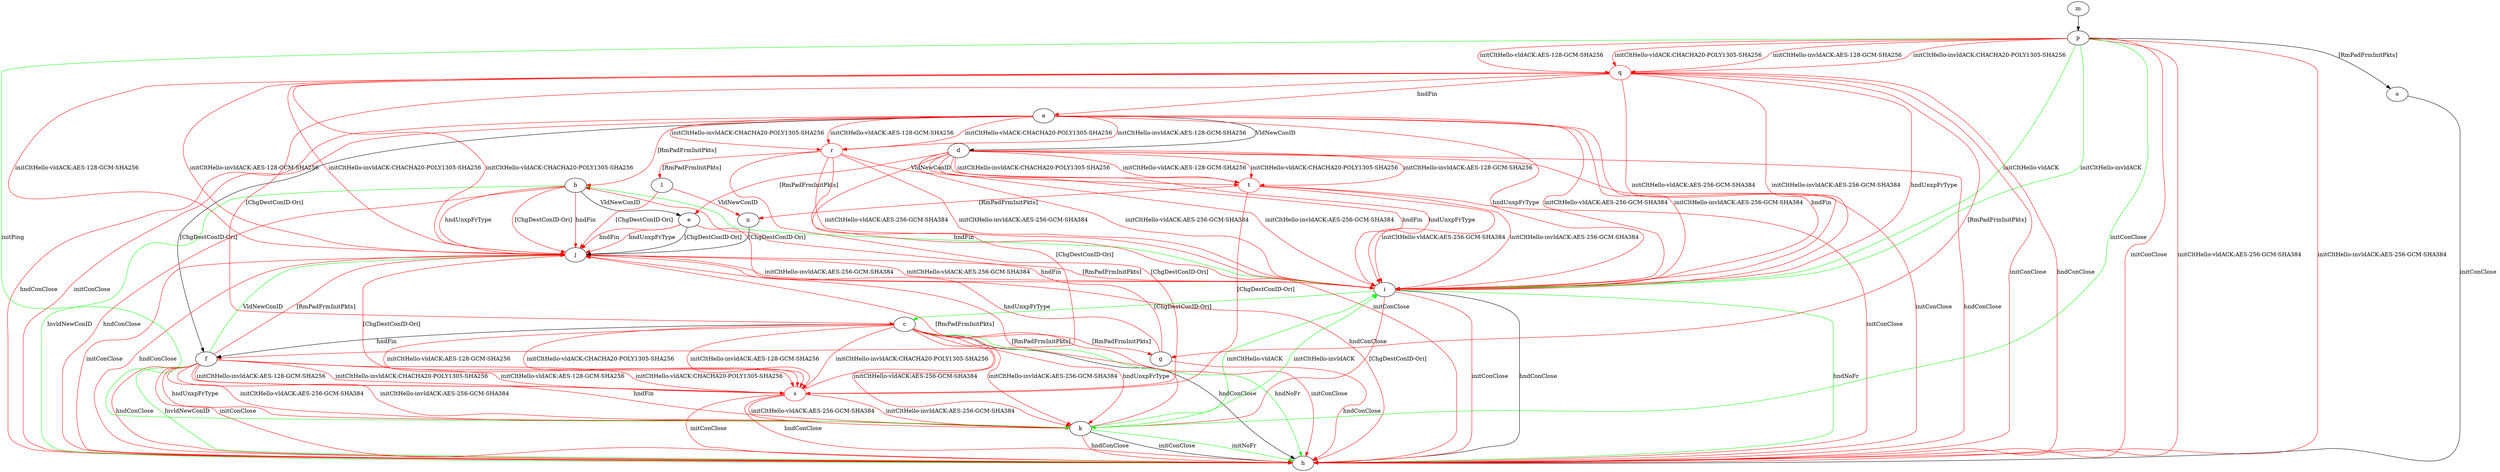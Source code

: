 digraph "" {
	a -> b	[key=0,
		color=red,
		label="[RmPadFrmInitPkts] "];
	a -> d	[key=0,
		label="VldNewConID "];
	a -> f	[key=0,
		label="[ChgDestConID-Ori] "];
	a -> h	[key=0,
		color=red,
		label="initConClose "];
	a -> h	[key=1,
		color=red,
		label="hndConClose "];
	a -> i	[key=0,
		color=red,
		label="initCltHello-vldACK:AES-256-GCM-SHA384 "];
	a -> i	[key=1,
		color=red,
		label="initCltHello-invldACK:AES-256-GCM-SHA384 "];
	a -> i	[key=2,
		color=red,
		label="hndFin "];
	a -> i	[key=3,
		color=red,
		label="hndUnxpFrType "];
	r	[color=red];
	a -> r	[key=0,
		color=red,
		label="initCltHello-vldACK:AES-128-GCM-SHA256 "];
	a -> r	[key=1,
		color=red,
		label="initCltHello-vldACK:CHACHA20-POLY1305-SHA256 "];
	a -> r	[key=2,
		color=red,
		label="initCltHello-invldACK:AES-128-GCM-SHA256 "];
	a -> r	[key=3,
		color=red,
		label="initCltHello-invldACK:CHACHA20-POLY1305-SHA256 "];
	b -> e	[key=0,
		label="VldNewConID "];
	b -> h	[key=0,
		color=green,
		label="InvldNewConID "];
	b -> h	[key=1,
		color=red,
		label="hndConClose "];
	b -> j	[key=0,
		color=red,
		label="hndFin "];
	b -> j	[key=1,
		color=red,
		label="hndUnxpFrType "];
	b -> j	[key=2,
		color=red,
		label="[ChgDestConID-Ori] "];
	c -> f	[key=0,
		label="hndFin "];
	c -> g	[key=0,
		color=red,
		label="[RmPadFrmInitPkts] "];
	c -> h	[key=0,
		label="hndConClose "];
	c -> h	[key=1,
		color=green,
		label="hndNoFr "];
	c -> h	[key=2,
		color=red,
		label="initConClose "];
	c -> k	[key=0,
		color=red,
		label="initCltHello-vldACK:AES-256-GCM-SHA384 "];
	c -> k	[key=1,
		color=red,
		label="initCltHello-invldACK:AES-256-GCM-SHA384 "];
	c -> k	[key=2,
		color=red,
		label="hndUnxpFrType "];
	s	[color=red];
	c -> s	[key=0,
		color=red,
		label="initCltHello-vldACK:AES-128-GCM-SHA256 "];
	c -> s	[key=1,
		color=red,
		label="initCltHello-vldACK:CHACHA20-POLY1305-SHA256 "];
	c -> s	[key=2,
		color=red,
		label="initCltHello-invldACK:AES-128-GCM-SHA256 "];
	c -> s	[key=3,
		color=red,
		label="initCltHello-invldACK:CHACHA20-POLY1305-SHA256 "];
	d -> e	[key=0,
		color=red,
		label="[RmPadFrmInitPkts] "];
	d -> f	[key=0,
		color=red,
		label="[ChgDestConID-Ori] "];
	d -> h	[key=0,
		color=red,
		label="initConClose "];
	d -> h	[key=1,
		color=red,
		label="hndConClose "];
	d -> i	[key=0,
		color=red,
		label="initCltHello-vldACK:AES-256-GCM-SHA384 "];
	d -> i	[key=1,
		color=red,
		label="initCltHello-invldACK:AES-256-GCM-SHA384 "];
	d -> i	[key=2,
		color=red,
		label="hndFin "];
	d -> i	[key=3,
		color=red,
		label="hndUnxpFrType "];
	t	[color=red];
	d -> t	[key=0,
		color=red,
		label="initCltHello-vldACK:AES-128-GCM-SHA256 "];
	d -> t	[key=1,
		color=red,
		label="initCltHello-vldACK:CHACHA20-POLY1305-SHA256 "];
	d -> t	[key=2,
		color=red,
		label="initCltHello-invldACK:AES-128-GCM-SHA256 "];
	d -> t	[key=3,
		color=red,
		label="initCltHello-invldACK:CHACHA20-POLY1305-SHA256 "];
	e -> h	[key=0,
		color=red,
		label="hndConClose "];
	e -> j	[key=0,
		label="[ChgDestConID-Ori] "];
	e -> j	[key=1,
		color=red,
		label="hndFin "];
	e -> j	[key=2,
		color=red,
		label="hndUnxpFrType "];
	f -> h	[key=0,
		color=green,
		label="InvldNewConID "];
	f -> h	[key=1,
		color=red,
		label="initConClose "];
	f -> h	[key=2,
		color=red,
		label="hndConClose "];
	f -> j	[key=0,
		color=green,
		label="VldNewConID "];
	f -> j	[key=1,
		color=red,
		label="[RmPadFrmInitPkts] "];
	f -> k	[key=0,
		color=red,
		label="initCltHello-vldACK:AES-256-GCM-SHA384 "];
	f -> k	[key=1,
		color=red,
		label="initCltHello-invldACK:AES-256-GCM-SHA384 "];
	f -> k	[key=2,
		color=red,
		label="hndFin "];
	f -> k	[key=3,
		color=red,
		label="hndUnxpFrType "];
	f -> s	[key=0,
		color=red,
		label="initCltHello-vldACK:AES-128-GCM-SHA256 "];
	f -> s	[key=1,
		color=red,
		label="initCltHello-vldACK:CHACHA20-POLY1305-SHA256 "];
	f -> s	[key=2,
		color=red,
		label="initCltHello-invldACK:AES-128-GCM-SHA256 "];
	f -> s	[key=3,
		color=red,
		label="initCltHello-invldACK:CHACHA20-POLY1305-SHA256 "];
	g -> b	[key=0,
		color=red,
		label="hndFin "];
	g -> h	[key=0,
		color=red,
		label="hndConClose "];
	g -> j	[key=0,
		color=red,
		label="hndUnxpFrType "];
	i -> b	[key=0,
		color=green,
		label="hndFin "];
	i -> c	[key=0,
		color=green,
		label="[ChgDestConID-Ori] "];
	i -> h	[key=0,
		label="hndConClose "];
	i -> h	[key=1,
		color=green,
		label="hndNoFr "];
	i -> h	[key=2,
		color=red,
		label="initConClose "];
	i -> j	[key=0,
		color=red,
		label="[RmPadFrmInitPkts] "];
	i -> k	[key=0,
		color=red,
		label="[ChgDestConID-Ori] "];
	j -> h	[key=0,
		color=red,
		label="initConClose "];
	j -> h	[key=1,
		color=red,
		label="hndConClose "];
	j -> i	[key=0,
		color=red,
		label="initCltHello-vldACK:AES-256-GCM-SHA384 "];
	j -> i	[key=1,
		color=red,
		label="initCltHello-invldACK:AES-256-GCM-SHA384 "];
	j -> s	[key=0,
		color=red,
		label="[ChgDestConID-Ori] "];
	k -> h	[key=0,
		label="initConClose "];
	k -> h	[key=1,
		color=green,
		label="initNoFr "];
	k -> h	[key=2,
		color=red,
		label="hndConClose "];
	k -> i	[key=0,
		color=green,
		label="initCltHello-vldACK "];
	k -> i	[key=1,
		color=green,
		label="initCltHello-invldACK "];
	k -> j	[key=0,
		color=red,
		label="[RmPadFrmInitPkts] "];
	l -> j	[key=0,
		color=red,
		label="[ChgDestConID-Ori] "];
	l -> n	[key=0,
		color=red,
		label="VldNewConID "];
	m -> p	[key=0];
	n -> j	[key=0,
		label="[ChgDestConID-Ori] "];
	o -> h	[key=0,
		label="initConClose "];
	p -> h	[key=0,
		color=red,
		label="initConClose "];
	p -> h	[key=1,
		color=red,
		label="initCltHello-vldACK:AES-256-GCM-SHA384 "];
	p -> h	[key=2,
		color=red,
		label="initCltHello-invldACK:AES-256-GCM-SHA384 "];
	p -> i	[key=0,
		color=green,
		label="initCltHello-vldACK "];
	p -> i	[key=1,
		color=green,
		label="initCltHello-invldACK "];
	p -> k	[key=0,
		color=green,
		label="initPing "];
	p -> k	[key=1,
		color=green,
		label="initConClose "];
	p -> o	[key=0,
		label="[RmPadFrmInitPkts] "];
	q	[color=red];
	p -> q	[key=0,
		color=red,
		label="initCltHello-vldACK:AES-128-GCM-SHA256 "];
	p -> q	[key=1,
		color=red,
		label="initCltHello-vldACK:CHACHA20-POLY1305-SHA256 "];
	p -> q	[key=2,
		color=red,
		label="initCltHello-invldACK:AES-128-GCM-SHA256 "];
	p -> q	[key=3,
		color=red,
		label="initCltHello-invldACK:CHACHA20-POLY1305-SHA256 "];
	q -> a	[key=0,
		color=red,
		label="hndFin "];
	q -> c	[key=0,
		color=red,
		label="[ChgDestConID-Ori] "];
	q -> g	[key=0,
		color=red,
		label="[RmPadFrmInitPkts] "];
	q -> h	[key=0,
		color=red,
		label="initConClose "];
	q -> h	[key=1,
		color=red,
		label="hndConClose "];
	q -> i	[key=0,
		color=red,
		label="initCltHello-vldACK:AES-256-GCM-SHA384 "];
	q -> i	[key=1,
		color=red,
		label="initCltHello-invldACK:AES-256-GCM-SHA384 "];
	q -> i	[key=2,
		color=red,
		label="hndUnxpFrType "];
	q -> j	[key=0,
		color=red,
		label="initCltHello-vldACK:AES-128-GCM-SHA256 "];
	q -> j	[key=1,
		color=red,
		label="initCltHello-vldACK:CHACHA20-POLY1305-SHA256 "];
	q -> j	[key=2,
		color=red,
		label="initCltHello-invldACK:AES-128-GCM-SHA256 "];
	q -> j	[key=3,
		color=red,
		label="initCltHello-invldACK:CHACHA20-POLY1305-SHA256 "];
	r -> h	[key=0,
		color=red,
		label="initConClose "];
	r -> i	[key=0,
		color=red,
		label="initCltHello-vldACK:AES-256-GCM-SHA384 "];
	r -> i	[key=1,
		color=red,
		label="initCltHello-invldACK:AES-256-GCM-SHA384 "];
	r -> l	[key=0,
		color=red,
		label="[RmPadFrmInitPkts] "];
	r -> s	[key=0,
		color=red,
		label="[ChgDestConID-Ori] "];
	r -> t	[key=0,
		color=red,
		label="VldNewConID "];
	s -> h	[key=0,
		color=red,
		label="initConClose "];
	s -> h	[key=1,
		color=red,
		label="hndConClose "];
	s -> j	[key=0,
		color=red,
		label="[RmPadFrmInitPkts] "];
	s -> k	[key=0,
		color=red,
		label="initCltHello-vldACK:AES-256-GCM-SHA384 "];
	s -> k	[key=1,
		color=red,
		label="initCltHello-invldACK:AES-256-GCM-SHA384 "];
	t -> h	[key=0,
		color=red,
		label="initConClose "];
	t -> i	[key=0,
		color=red,
		label="initCltHello-vldACK:AES-256-GCM-SHA384 "];
	t -> i	[key=1,
		color=red,
		label="initCltHello-invldACK:AES-256-GCM-SHA384 "];
	t -> n	[key=0,
		color=red,
		label="[RmPadFrmInitPkts] "];
	t -> s	[key=0,
		color=red,
		label="[ChgDestConID-Ori] "];
}
